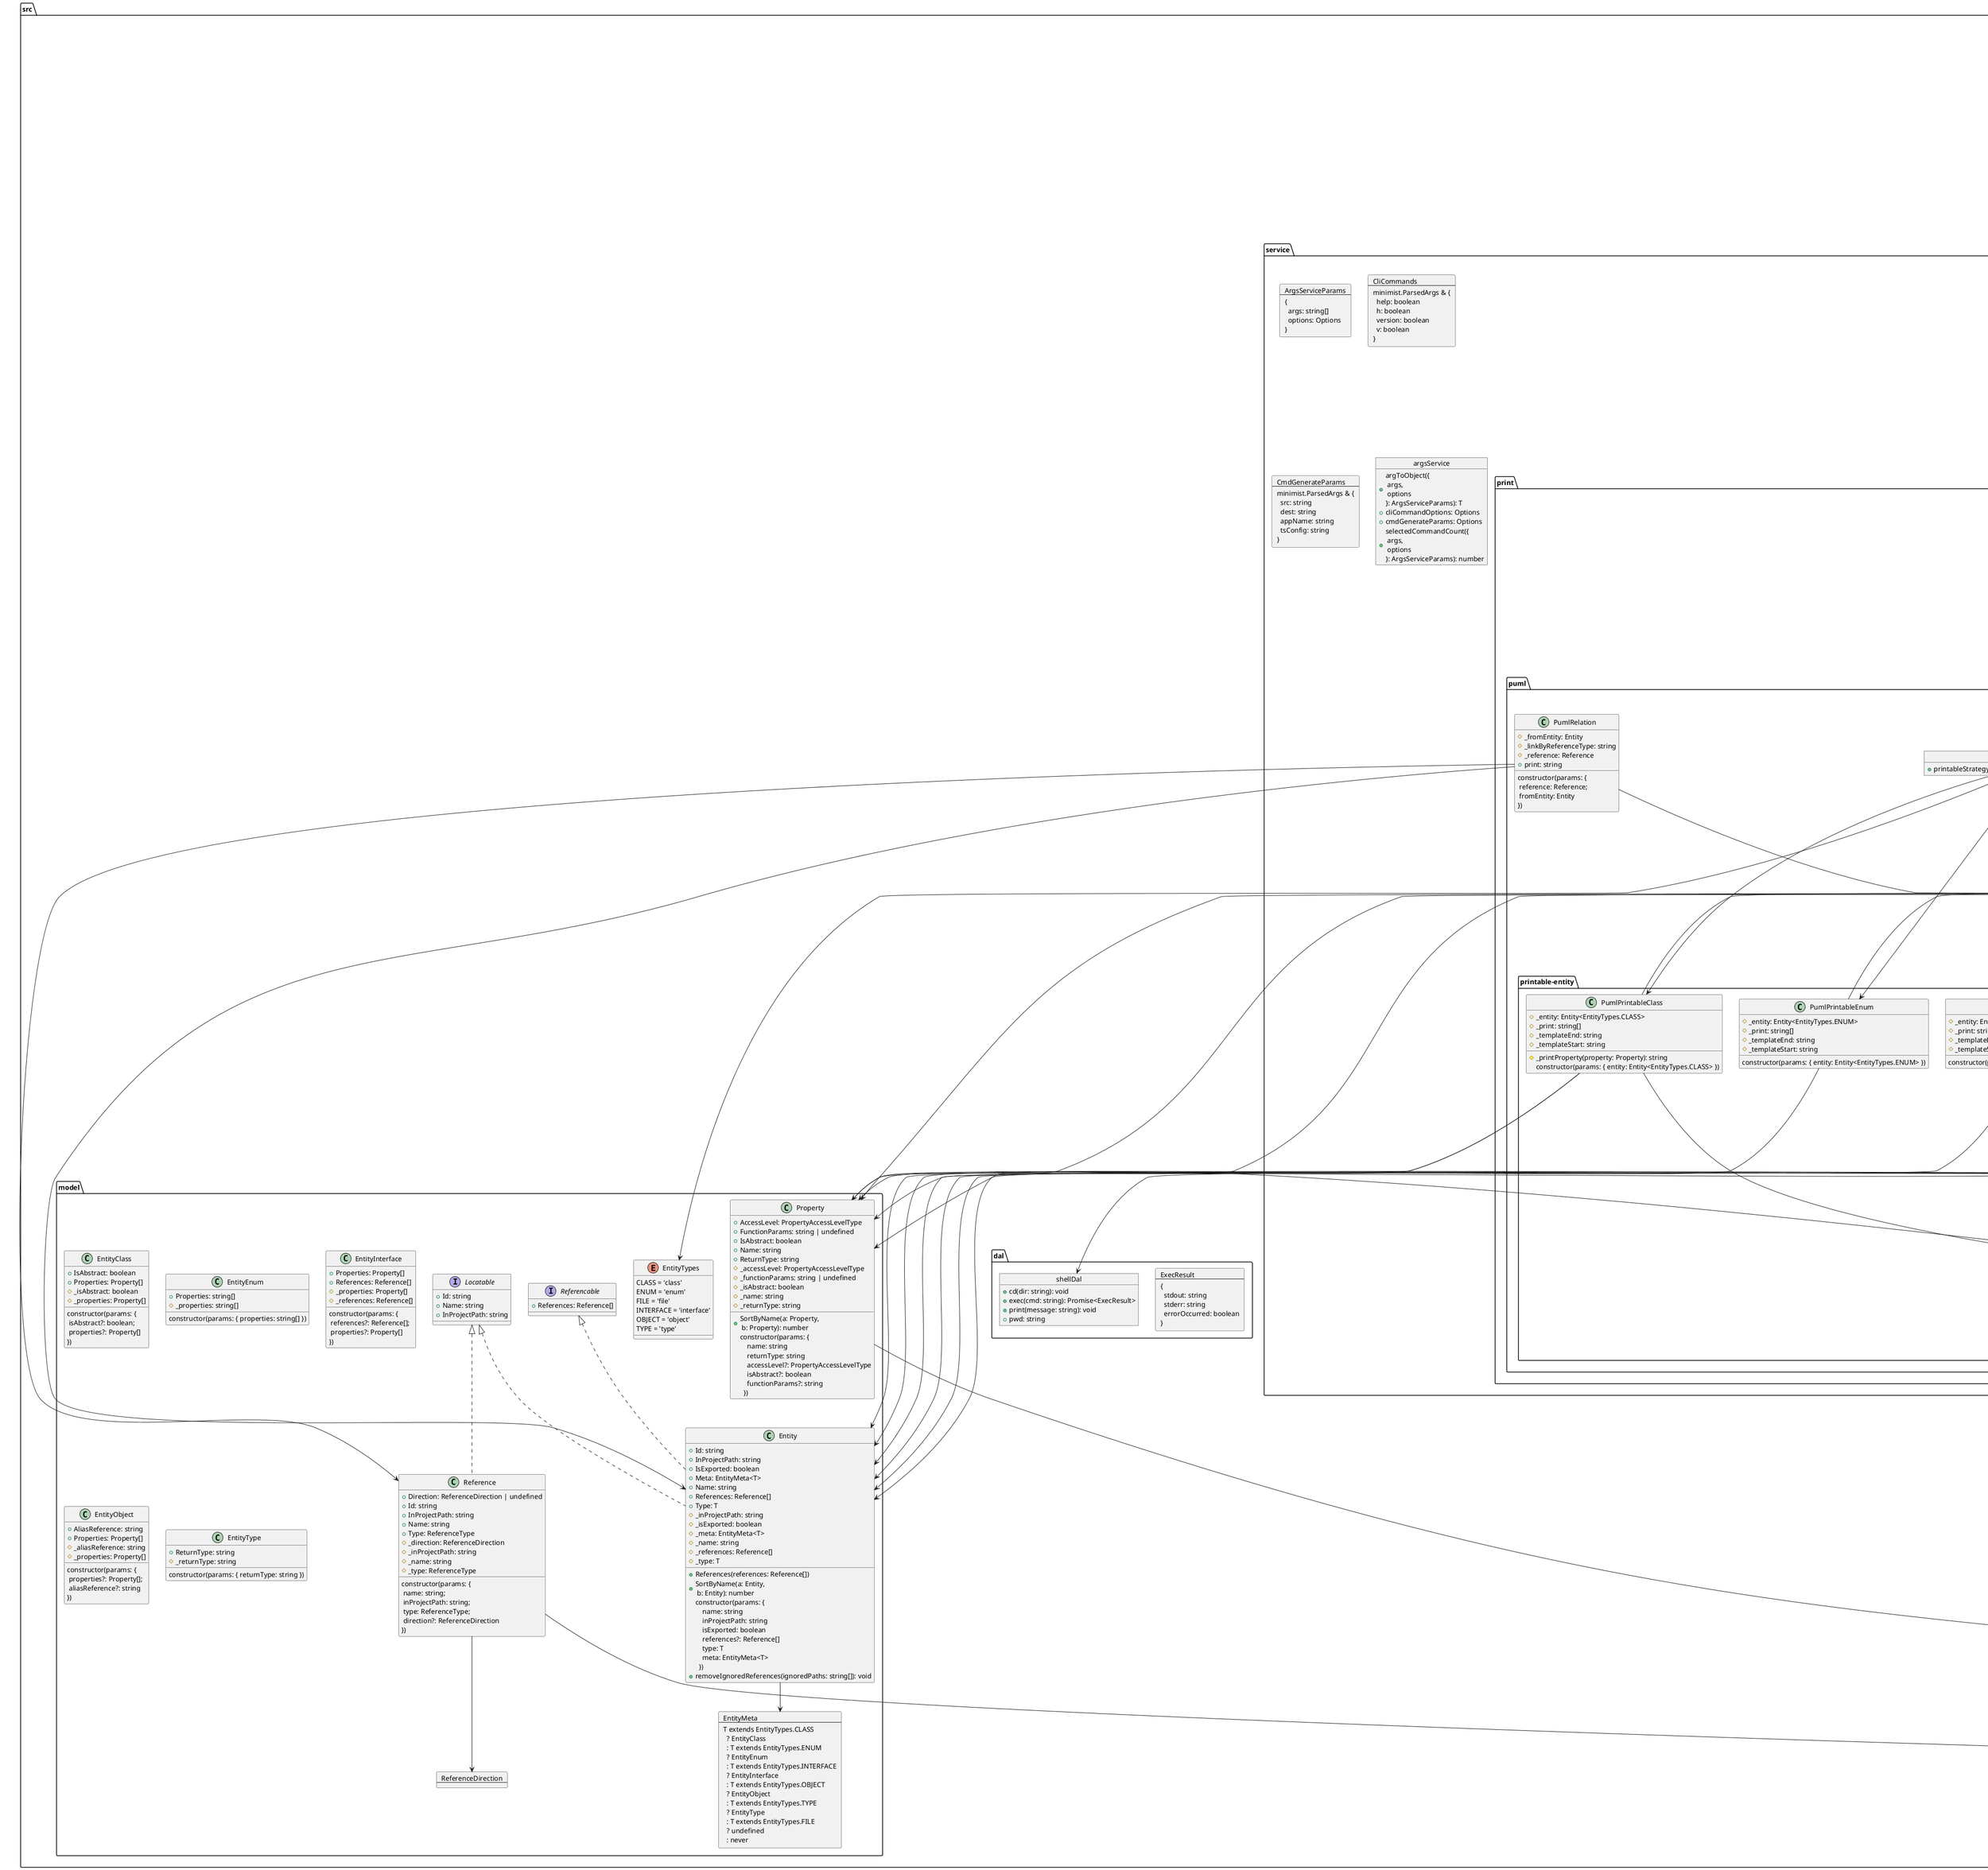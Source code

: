 @startuml
    folder "src" as src_b874d07 {
      artifact "index.ts" as index_ts_e4daf83f {
      }
      folder "app" as app_6faf0769 {
        class "CliApp" as cli_app_8bf9ca45 {
          constructor(args: string[])
        }
        object "app" as app_1d92d491 {
          # _onError(err: Error): Promise<void>
          # _registerOnExit: void
          # _server: undefined | any
          # _start(runApp: App): Promise<void>
          # _stop: Promise<void>
          + start: void
        }
        folder "init" as init_837dc15c {
          class "ExecArgsAsCommand" as exec_args_as_command_d74becbe {
            Name: string
            - ___args: string[]
            # _destroyFn: Promise<void>
            # _initFn: Promise<void>
            constructor(args: string[])
          }
        }
      }
      folder "dal" as dal_fba75381 {
        card exec_result_4f6edd5d [
          ExecResult
          ---
          {
            stdout: string
            stderr: string
            errorOccurred: boolean
          }
        ]
        object "shellDal" as shell_dal_4f6edd5d {
          + cd(dir: string): void
          + exec(cmd: string): Promise<ExecResult>
          + print(message: string): void
          + pwd: string
        }
      }
      folder "enum" as enum_1eea471b {
        enum "PropertyAccessLevelType" as property_access_level_type_daa2367d {
          NO_MODIFIER = 'no-modifier'
          PRIVATE = 'private'
          PROTECTED = 'protected'
          PUBLIC = 'public'
        }
        enum "PumlGroupType" as puml_group_type_87f1b99e {
          FICTIVE = 'fictive'
          FOLDER = 'folder'
          RECTANGLE = 'rectangle'
        }
        enum "ReferenceType" as reference_type_1f38c983 {
          AGGREGATION = 'aggregation'
          ASSOCIATION = 'association'
          COMPOSITION = 'composition'
          DEPENDENCY = 'dependency'
          IMPLEMENTATION = 'implementation'
          INHERITANCE = 'inheritance'
        }
      }
      folder "model" as model_40d91327 {
        class "EntityClass" as entity_class_87e50b39 {
          + IsAbstract: boolean
          + Properties: Property[]
          # _isAbstract: boolean
          # _properties: Property[]
          constructor(params: {\n isAbstract?: boolean;\n properties?: Property[] \n})
        }
        class "EntityEnum" as entity_enum_f7c58024 {
          + Properties: string[]
          # _properties: string[]
          constructor(params: { properties: string[] })
        }
        class "EntityInterface" as entity_interface_590b4132 {
          + Properties: Property[]
          + References: Reference[]
          # _properties: Property[]
          # _references: Reference[]
          constructor(params: {\n references?: Reference[];\n properties?: Property[] \n})
        }
        class "EntityObject" as entity_object_784a4022 {
          + AliasReference: string
          + Properties: Property[]
          # _aliasReference: string
          # _properties: Property[]
          constructor(params: {\n properties?: Property[];\n aliasReference?: string \n})
        }
        class "EntityType" as entity_type_a3fb7caf {
          + ReturnType: string
          # _returnType: string
          constructor(params: { returnType: string })
        }
        enum "EntityTypes" as entity_types_9581579a {
          CLASS = 'class'
          ENUM = 'enum'
          FILE = 'file'
          INTERFACE = 'interface'
          OBJECT = 'object'
          TYPE = 'type'
        }
        card entity_meta_9581579a [
          EntityMeta
          ---
          T extends EntityTypes.CLASS
            ? EntityClass
            : T extends EntityTypes.ENUM
            ? EntityEnum
            : T extends EntityTypes.INTERFACE
            ? EntityInterface
            : T extends EntityTypes.OBJECT
            ? EntityObject
            : T extends EntityTypes.TYPE
            ? EntityType
            : T extends EntityTypes.FILE
            ? undefined
            : never
        ]
        class "Entity" as entity_9581579a {
          + Id: string
          + InProjectPath: string
          + IsExported: boolean
          + Meta: EntityMeta<T>
          + Name: string
          + References: Reference[]
          + References(references: Reference[])
          + SortByName(a: Entity,\n b: Entity): number
          + Type: T
          # _inProjectPath: string
          # _isExported: boolean
          # _meta: EntityMeta<T>
          # _name: string
          # _references: Reference[]
          # _type: T
          constructor(params: {\n    name: string\n    inProjectPath: string\n    isExported: boolean\n    references?: Reference[]\n    type: T\n    meta: EntityMeta<T>\n  })
          + removeIgnoredReferences(ignoredPaths: string[]): void
        }
        interface "Locatable" as locatable_b011d3de {
          + Id: string
          + Name: string
          + InProjectPath: string
        }
        class "Property" as property_d5a84d26 {
          + AccessLevel: PropertyAccessLevelType
          + FunctionParams: string | undefined
          + IsAbstract: boolean
          + Name: string
          + ReturnType: string
          + SortByName(a: Property,\n b: Property): number
          # _accessLevel: PropertyAccessLevelType
          # _functionParams: string | undefined
          # _isAbstract: boolean
          # _name: string
          # _returnType: string
          constructor(params: {\n    name: string\n    returnType: string\n    accessLevel?: PropertyAccessLevelType\n    isAbstract?: boolean\n    functionParams?: string\n  })
        }
        interface "Referencable" as referencable_31799d25 {
          + References: Reference[]
        }
        card reference_direction_aaef6aea [
          ReferenceDirection
          ---
          'up' | 'down' | 'left' | 'right'
        ]
        class "Reference" as reference_aaef6aea {
          + Direction: ReferenceDirection | undefined
          + Id: string
          + InProjectPath: string
          + Name: string
          + Type: ReferenceType
          # _direction: ReferenceDirection
          # _inProjectPath: string
          # _name: string
          # _type: ReferenceType
          constructor(params: {\n name: string;\n inProjectPath: string;\n type: ReferenceType;\n direction?: ReferenceDirection \n})
        }
      }
      folder "service" as service_c83a6ab5 {
        card args_service_params_d268d804 [
          ArgsServiceParams
          ---
          {
            args: string[]
            options: Options
          }
        ]
        card cli_commands_d268d804 [
          CliCommands
          ---
          minimist.ParsedArgs & {
            help: boolean
            h: boolean
            version: boolean
            v: boolean
          }
        ]
        card cmd_generate_params_d268d804 [
          CmdGenerateParams
          ---
          minimist.ParsedArgs & {
            src: string
            dest: string
            appName: string
            tsConfig: string
          }
        ]
        object "argsService" as args_service_d268d804 {
          + argToObject({\n args,\n options \n}: ArgsServiceParams): T
          + cliCommandOptions: Options
          + cmdGenerateParams: Options
          + selectedCommandCount({\n args,\n options \n}: ArgsServiceParams): number
        }
        object "cliService" as cli_service_317b6b45 {
          + printHelp: void
          + printVersion: void
        }
        object "fileService" as file_service_3f424ea5 {
          + cleanupPath(relativeOrAbsPath: string): string
          + fileListFromFolder(folderPath: string): Promise<string[]>
          + fileNameFromPath(filePath: string,\n options: {\n withExtension?: boolean \n} = {\n\n}): string
          + importPathFind(params: {\n filePathImportedFrom: string;\n importPath: string \n}): string
          + isAbsPath(relativeOrAbsPath: string): boolean
          + isDotPath(path: string): boolean
          + joinPaths(...paths: string[]): string
          + lastFolderFromPath(filePath: string): string
          + makeFolderIfNotExist(folderPath: string): Promise<void>
          + mkdirAndWriteToFile(params: {\n folderPath: string;\n fileName: string;\n data: string \n}): Promise<void>
          + readFile(filePath: string): Promise<string>
          + relativeToAbsPath(relativeOrAbsPath: string): string
          + writeToFile(params: {\n filePath: string;\n data: string \n}): Promise<void>
        }
        object "helpService" as help_service_20a1eb92 {
          + text: string
        }
        card print_std_message_db3f045d [
          PrintStdMessage
          ---
          {
            [key: string]: ExecResult
          }
        ]
        object "shellService" as shell_service_db3f045d {
          # _joinResults(results: PrintStdMessage[]): PrintStdMessage
          + cd: shellDal
          + exec: shellDal
          + print: shellDal
          + printError(message: string): void
          + printStdMessage(...messageArgs: PrintStdMessage[]): void
          + printSuccess(message: string): void
        }
        folder "command" as command_7ebc6e5d {
          interface "Executable" as executable_a85166eb {
            + execute: Promise<void>
          }
          class "Generate" as generate_eb5ef3b0 {
            + execute: Promise<void>
          }
          class "PrintHelp" as print_help_2c3c3bf6 {
            + execute: Promise<void>
          }
          class "PrintVersion" as print_version_dc92b85d {
            + execute: Promise<void>
          }
        }
        folder "convert" as convert_2b710bad {
          object "convertService" as convert_service_b2b4bfac {
            + strategyByFile(params: {\n filePath: string;\n folderPath: string \n}): ConvertStrategy | undefined
          }
          interface "ConvertStrategy" as convert_strategy_2898ab6a {
            + convert: Promise<Entity[]>
          }
          folder "ts" as ts_42a428a5 {
            card ts_config_file_type_715f0c18 [
              TsConfigFileType
              ---
              {
                compilerOptions?: {
                  paths?: {
                    [k: string]: string[]
                  }
                }
              }
            ]
            object "___tsConfigFileJson" as ts_config_file_json_715f0c18 {
            }
            object "tsConfigFileService" as ts_config_file_service_715f0c18 {
              # _cleanReplacePaths: {\n startsWith: string;\n replaceWith: string \n}[]
              # _cleanReplaceWith(path: string): string
              # _getFileJson: TsConfigFileType
              + init: Promise<void>
              + moduleAliasResolve(path: string): string
            }
            class "TsConvert" as ts_convert_87a0875e {
              # _filePath: string
              # _folderPath: string
              # _parseFile(params: {\n filePath: string;\n fileName: string \n}): Promise<ts.SourceFile>
              constructor({\n filePath,\n folderPath \n}: {\n filePath: string;\n folderPath: string \n})
              + convert: Promise<Entity[]>
            }
            class "TsEntityParser" as ts_entity_parser_d73e1a98 {
              # _fileName: string
              # _importParseResults: TsParserImportParseResult[]
              # _inProjectPath: string
              # _joinEntitiesByAliasReference(entities: Entity[]): Entity[]
              # _parseStatement(statement: ts.Statement): Entity[]
              # _parseStatements: Entity[]
              # _parsedSource: ts.SourceFile
              # _parserByStatementKind(statement: ts.Statement): Parsable | undefined
              constructor(params: {\n    parsedSource: ts.SourceFile\n    fileName: string\n    inProjectPath: string\n    importParseResults: TsParserImportParseResult[]\n  })
              + parsedEntities: Entity[]
            }
            object "tsParserImportRelations" as ts_parser_import_relations_62a961c6 {
              + findIdentifier(identifierName: string,\n statement: any): boolean
              + findImportRelations(statement: ts.Statement | ts.VariableDeclaration,\n importParseResults: TsParserImportParseResult[]): Reference[]
              + isDeclaration(statement: any): boolean
              + stepIntoArray(identifierName: string,\n statement: any,\n blockNames: string[]): boolean
              + stepIntoNode(identifierName: string,\n statement: any,\n blockNames: string[]): boolean
            }
            object "tsParserService" as ts_parser_service_e67f4e7e {
              # _isViableExportableStatementKind(kind: number): boolean
              + accessLevel(modifiers?: ts.ModifiersArray): PropertyAccessLevelType
              + checkIfThereAreAnyExports(parsedSource: ts.SourceFile): boolean
              + entityLinksFromStatement(params: {\n statement: ts.Statement;\n inProjectPath: string \n}): TsParserImportParseResult[]
              + entityLinksFromStatements(params: {\n parsedSource: ts.SourceFile;\n inProjectPath: string \n}): TsParserImportParseResult[]
              + findClassRelations(params: {\n statement: ts.Statement;\n parsedSource: ts.SourceFile;\n inProjectPath: string \n}): Reference[]
              + importsFromStatement(params: {\n statement: ts.Statement;\n inProjectPath: string \n}): TsParserImportParseResult[]
              + importsFromStatements(params: {\n parsedSource: ts.SourceFile;\n inProjectPath: string \n}): TsParserImportParseResult[]
              + isAbstract(modifiers?: ts.ModifiersArray): boolean
              + isExported(modifiers?: ts.ModifiersArray): boolean
            }
            folder "parser" as parser_a64afe8d {
              interface "Parsable" as parsable_1dc7e811 {
                + parse: T
              }
              class "TsParserClass" as ts_parser_class_5b693985 {
                # _findProperties: Property[]
                # _importParseResults: TsParserImportParseResult[]
                # _inProjectPath: string
                # _parsedSource: ts.SourceFile
                # _propertiesToString(parameters?: any[]): string
                # _returnTypeValue(member: any): string
                # _statement: ts.Statement
                constructor(params: {\n    parsedSource: ts.SourceFile\n    statement: ts.Statement\n    inProjectPath: string\n    importParseResults: TsParserImportParseResult[]\n  })
                + parse: Entity<EntityTypes.CLASS>[]
              }
              class "TsParserEnum" as ts_parser_enum_2a645d78 {
                # _inProjectPath: string
                # _parsedSource: ts.SourceFile
                # _statement: ts.Statement
                constructor(params: {\n parsedSource: ts.SourceFile;\n statement: ts.Statement;\n inProjectPath: string \n})
                + parse: Entity<EntityTypes.ENUM>[]
              }
              class "TsParserFile" as ts_parser_file_f26663cd {
                # _fileName: string
                # _importParseResults: TsParserImportParseResult[]
                # _inProjectPath: string
                # _parsedSource: ts.SourceFile
                constructor(params: {\n    parsedSource: ts.SourceFile\n    inProjectPath: string\n    fileName: string\n    importParseResults: TsParserImportParseResult[]\n  })
                + parse: Entity<EntityTypes.FILE>[]
              }
              card ts_parser_import_parse_result_edaa2a96 [
                TsParserImportParseResult
                ---
                { name: string; inProjectPath: string }
              ]
              class "TsParserImport" as ts_parser_import_edaa2a96 {
                # _importedFileInProjectAbsPath(importPath: string): string
                # _inProjectPath: string
                # _parseBindingName(importClause: any): string[]
                # _parseDefaultImport(importClause: any): string[]
                # _parseElements(elements: any): string[]
                # _statement: ts.Statement
                constructor(params: {\n statement: ts.Statement;\n inProjectPath: string \n})
                + parse: TsParserImportParseResult[]
              }
              class "TsParserInterface" as ts_parser_interface_8936afae {
                # _findProperties: Property[]
                # _inProjectPath: string
                # _parsedSource: ts.SourceFile
                # _statement: ts.Statement
                constructor(params: {\n parsedSource: ts.SourceFile;\n statement: ts.Statement;\n inProjectPath: string \n})
                + parse: Entity<EntityTypes.INTERFACE>[]
              }
              class "TsParserObject" as ts_parser_object_cba014be {
                # _accessLevel(propName: string): PropertyAccessLevelType
                # _findProperties(properties?: any[]): Property[]
                # _importParseResults: TsParserImportParseResult[]
                # _inProjectPath: string
                # _nameFromDeclarationsList(declarationList: ts.VariableDeclarationList): {\n name: string;\n declaration: ts.VariableDeclaration \n} | undefined
                # _parsedSource: ts.SourceFile
                # _returnTypeValue(property: any): string
                # _statement: ts.Statement
                constructor(params: {\n    parsedSource: ts.SourceFile\n    statement: ts.Statement\n    inProjectPath: string\n    importParseResults: TsParserImportParseResult[]\n  })
                + parse: Entity<EntityTypes.OBJECT>[]
              }
              class "TsParserType" as ts_parser_type_46289b53 {
                # _inProjectPath: string
                # _parsedSource: ts.SourceFile
                # _statement: ts.Statement
                constructor(params: {\n parsedSource: ts.SourceFile;\n statement: ts.Statement;\n inProjectPath: string \n})
                + parse: Entity<EntityTypes.TYPE>[]
              }
            }
          }
        }
        folder "print" as print_8fa2e50b {
          interface "PrintStrategy" as print_strategy_5e9faaaa {
            + print(params: { entities: Entity[] }): Promise<void>
          }
          folder "puml" as puml_bc87e940 {
            class "PumlDocument" as puml_document_ebf39ea0 {
              # _print: string[]
              # _templateEnd: string
              # _templateStart: string
            }
            abstract "PumlEntity" as puml_entity_cc3a6994 {
              + Children: PumlEntity[]
              # _children: PumlEntity[]
              # _indentRows(templates: string[]): string[]
              # {abstract} _print: string[]
              # _relations: PumlRelation[]
              # {abstract} _templateEnd: string
              # {abstract} _templateStart: string
              + addChildren(printable: PumlEntity): void
              + print: string
              + printRelations: string
            }
            class "PumlGroup" as puml_group_a2149850 {
              + GroupPath: string
              + Id: string
              + Name: string
              + Type: PumlGroupType
              # _groupPath: string
              # _name: string
              # _print: string[]
              # _printGroups(groups: { [k: string]: PumlGroup }): string
              # _templateEnd: string
              # _templateStart: string
              # _type: PumlGroupType
              constructor(params: {\n name: string;\n type: PumlGroupType;\n groupPath: string \n})
              + groups: { [k: string]: PumlGroup }
            }
            class "PumlPrint" as puml_print_77dc46be {
              # _destinationPath: string
              # _fileName:  = vision.puml
              # _flattenGroups(group: PumlGroup): PumlGroup | undefined
              # _generateGroups(entities: Entity[]): void
              # _pumlRelationStrings: string[]
              # _rootGroup: PumlGroup
              # _writeToFile(data: string): Promise<void>
              constructor(params: {\n appName?: string;\n destinationPath: string \n})
              + print(params: { entities: Entity[] }): Promise<void>
            }
            class "PumlRelation" as puml_relation_24365729 {
              # _fromEntity: Entity
              # _linkByReferenceType: string
              # _reference: Reference
              constructor(params: {\n reference: Reference;\n fromEntity: Entity \n})
              + print: string
            }
            object "pumlService" as puml_service_f9293ef2 {
              + printableStrategyFromEntity(entity: Entity): PumlEntity | undefined
            }
            folder "printable-entity" as printable_entity_3657a4a2 {
              class "PumlPrintableClass" as puml_printable_class_46ef6395 {
                # _entity: Entity<EntityTypes.CLASS>
                # _print: string[]
                # _printProperty(property: Property): string
                # _templateEnd: string
                # _templateStart: string
                constructor(params: { entity: Entity<EntityTypes.CLASS> })
              }
              class "PumlPrintableEnum" as puml_printable_enum_9f4c4448 {
                # _entity: Entity<EntityTypes.ENUM>
                # _print: string[]
                # _templateEnd: string
                # _templateStart: string
                constructor(params: { entity: Entity<EntityTypes.ENUM> })
              }
              class "PumlPrintableFile" as puml_printable_file_11eb1ddd {
                # _entity: Entity<EntityTypes.FILE>
                # _print: string[]
                # _templateEnd: string
                # _templateStart: string
                constructor(params: { entity: Entity<EntityTypes.FILE> })
              }
              class "PumlPrintableInterface" as puml_printable_interface_dfa76d5e {
                # _entity: Entity<EntityTypes.INTERFACE>
                # _print: string[]
                # _printProperty(property: Property): string
                # _templateEnd: string
                # _templateStart: string
                constructor(params: { entity: Entity<EntityTypes.INTERFACE> })
              }
              class "PumlPrintableObject" as puml_printable_object_2cf1044e {
                # _entity: Entity<EntityTypes.OBJECT>
                # _print: string[]
                # _printProperty(property: Property): string
                # _templateEnd: string
                # _templateStart: string
                constructor(params: { entity: Entity<EntityTypes.OBJECT> })
              }
              class "PumlPrintableProperty" as puml_printable_property_739e371c {
                # _abstractAttribute: string
                # _accessLevel: string
                # _addNewRows(template: string): string
                # _print: string[]
                # _property: Property
                # _propertyName: string
                # _templateEnd: string
                # _templateStart: string
                constructor(params: { property: Property })
              }
              class "PumlPrintableType" as puml_printable_type_21bec203 {
                # _entity: Entity<EntityTypes.TYPE>
                # _print: string[]
                # _templateEnd: string
                # _templateStart: string
                constructor(params: { entity: Entity<EntityTypes.TYPE> })
              }
              class "PumlPrintableWrapper" as puml_printable_wrapper_b8ea5ae8 {
                # _print: string[]
                # _templateEnd: string
                # _templateStart: string
                constructor(protected readonly _string: string)
              }
            }
          }
        }
      }
      folder "use-case" as use_case_fcef54f2 {
        object "cliInitUseCase" as cli_init_use_case_9439e852 {
          + createCommandFromCliArgs(args: string[]): Executable
          + execArgsAsCommand(args: string[]): Promise<void>
          + ifMoreThenOneCommandSelectedThrowErrorAndPrintHelp(args: string[]): void
          + ifNoCommandSelectedThrowErrorAndPrintHelp(args: string[]): void
        }
        object "visionUseCase" as vision_use_case_dd084107 {
          # _removeExternal(entities: Entity[]): Entity[]
          # _removeIgnoredPaths(entities: Entity[]): Entity[]
          + processFolder(params: {\n folderPath: string;\n printStrategy: PrintStrategy \n}): Promise<void>
        }
      }
    }
  cli_app_8bf9ca45 --> exec_args_as_command_d74becbe
  app_1d92d491 --> app_1d92d491
  exec_args_as_command_d74becbe --> cli_init_use_case_9439e852
  entity_9581579a --> entity_meta_9581579a
  entity_9581579a .up.|> locatable_b011d3de
  entity_9581579a .up.|> referencable_31799d25
  property_d5a84d26 --> property_access_level_type_daa2367d
  reference_aaef6aea --> reference_type_1f38c983
  reference_aaef6aea --> reference_direction_aaef6aea
  reference_aaef6aea .up.|> locatable_b011d3de
  cli_service_317b6b45 --> help_service_20a1eb92
  cli_service_317b6b45 --> shell_service_db3f045d
  generate_eb5ef3b0 --> vision_use_case_dd084107
  generate_eb5ef3b0 .up.|> executable_a85166eb
  print_help_2c3c3bf6 --> cli_service_317b6b45
  print_help_2c3c3bf6 .up.|> executable_a85166eb
  print_version_dc92b85d --> cli_service_317b6b45
  print_version_dc92b85d .up.|> executable_a85166eb
  convert_service_b2b4bfac --> ts_convert_87a0875e
  ts_parser_class_5b693985 --> property_d5a84d26
  ts_parser_class_5b693985 .up.|> parsable_1dc7e811
  ts_parser_enum_2a645d78 .up.|> parsable_1dc7e811
  ts_parser_file_f26663cd .up.|> parsable_1dc7e811
  ts_parser_import_edaa2a96 --> file_service_3f424ea5
  ts_parser_import_edaa2a96 .up.|> parsable_1dc7e811
  ts_parser_interface_8936afae --> property_d5a84d26
  ts_parser_interface_8936afae .up.|> parsable_1dc7e811
  ts_parser_object_cba014be --> property_access_level_type_daa2367d
  ts_parser_object_cba014be --> property_d5a84d26
  ts_parser_object_cba014be .up.|> parsable_1dc7e811
  ts_parser_type_46289b53 .up.|> parsable_1dc7e811
  ts_config_file_json_715f0c18 --> ts_config_file_type_715f0c18
  ts_convert_87a0875e --> ts_parser_file_f26663cd
  ts_convert_87a0875e --> ts_config_file_service_715f0c18
  ts_convert_87a0875e .up.|> convert_strategy_2898ab6a
  ts_entity_parser_d73e1a98 --> ts_parser_class_5b693985
  ts_entity_parser_d73e1a98 --> ts_parser_enum_2a645d78
  ts_entity_parser_d73e1a98 --> ts_parser_interface_8936afae
  ts_entity_parser_d73e1a98 --> ts_parser_object_cba014be
  ts_entity_parser_d73e1a98 --> ts_parser_type_46289b53
  puml_printable_class_46ef6395 --> entity_9581579a
  puml_printable_class_46ef6395 --> property_d5a84d26
  puml_printable_class_46ef6395 --> puml_printable_property_739e371c
  puml_printable_class_46ef6395 -up-|> puml_entity_cc3a6994
  puml_printable_enum_9f4c4448 --> entity_9581579a
  puml_printable_enum_9f4c4448 -up-|> puml_entity_cc3a6994
  puml_printable_file_11eb1ddd --> entity_9581579a
  puml_printable_file_11eb1ddd -up-|> puml_entity_cc3a6994
  puml_printable_interface_dfa76d5e --> entity_9581579a
  puml_printable_interface_dfa76d5e --> puml_printable_property_739e371c
  puml_printable_interface_dfa76d5e -up-|> puml_entity_cc3a6994
  puml_printable_object_2cf1044e --> entity_9581579a
  puml_printable_object_2cf1044e --> property_d5a84d26
  puml_printable_object_2cf1044e --> puml_printable_property_739e371c
  puml_printable_object_2cf1044e -up-|> puml_entity_cc3a6994
  puml_printable_property_739e371c --> property_access_level_type_daa2367d
  puml_printable_property_739e371c --> property_d5a84d26
  puml_printable_property_739e371c -up-|> puml_entity_cc3a6994
  puml_printable_type_21bec203 --> entity_9581579a
  puml_printable_type_21bec203 -up-|> puml_entity_cc3a6994
  puml_printable_wrapper_b8ea5ae8 -up-|> puml_entity_cc3a6994
  puml_document_ebf39ea0 -up-|> puml_entity_cc3a6994
  puml_group_a2149850 --> puml_group_type_87f1b99e
  puml_group_a2149850 --> puml_group_a2149850
  puml_group_a2149850 -up-|> puml_entity_cc3a6994
  puml_print_77dc46be --> file_service_3f424ea5
  puml_print_77dc46be --> puml_printable_wrapper_b8ea5ae8
  puml_print_77dc46be --> puml_group_a2149850
  puml_print_77dc46be .up.|> print_strategy_5e9faaaa
  puml_relation_24365729 --> reference_type_1f38c983
  puml_relation_24365729 --> entity_9581579a
  puml_relation_24365729 --> reference_aaef6aea
  puml_service_f9293ef2 --> entity_types_9581579a
  puml_service_f9293ef2 --> puml_printable_class_46ef6395
  puml_service_f9293ef2 --> puml_printable_enum_9f4c4448
  puml_service_f9293ef2 --> puml_printable_file_11eb1ddd
  puml_service_f9293ef2 --> puml_printable_interface_dfa76d5e
  puml_service_f9293ef2 --> puml_printable_object_2cf1044e
  puml_service_f9293ef2 --> puml_printable_type_21bec203
  shell_service_db3f045d --> shell_dal_4f6edd5d
  shell_service_db3f045d --> print_std_message_db3f045d
  cli_init_use_case_9439e852 --> cli_service_317b6b45
  cli_init_use_case_9439e852 --> executable_a85166eb
  cli_init_use_case_9439e852 --> generate_eb5ef3b0
  cli_init_use_case_9439e852 --> print_help_2c3c3bf6
  cli_init_use_case_9439e852 --> print_version_dc92b85d
  cli_init_use_case_9439e852 --> cli_init_use_case_9439e852
@enduml